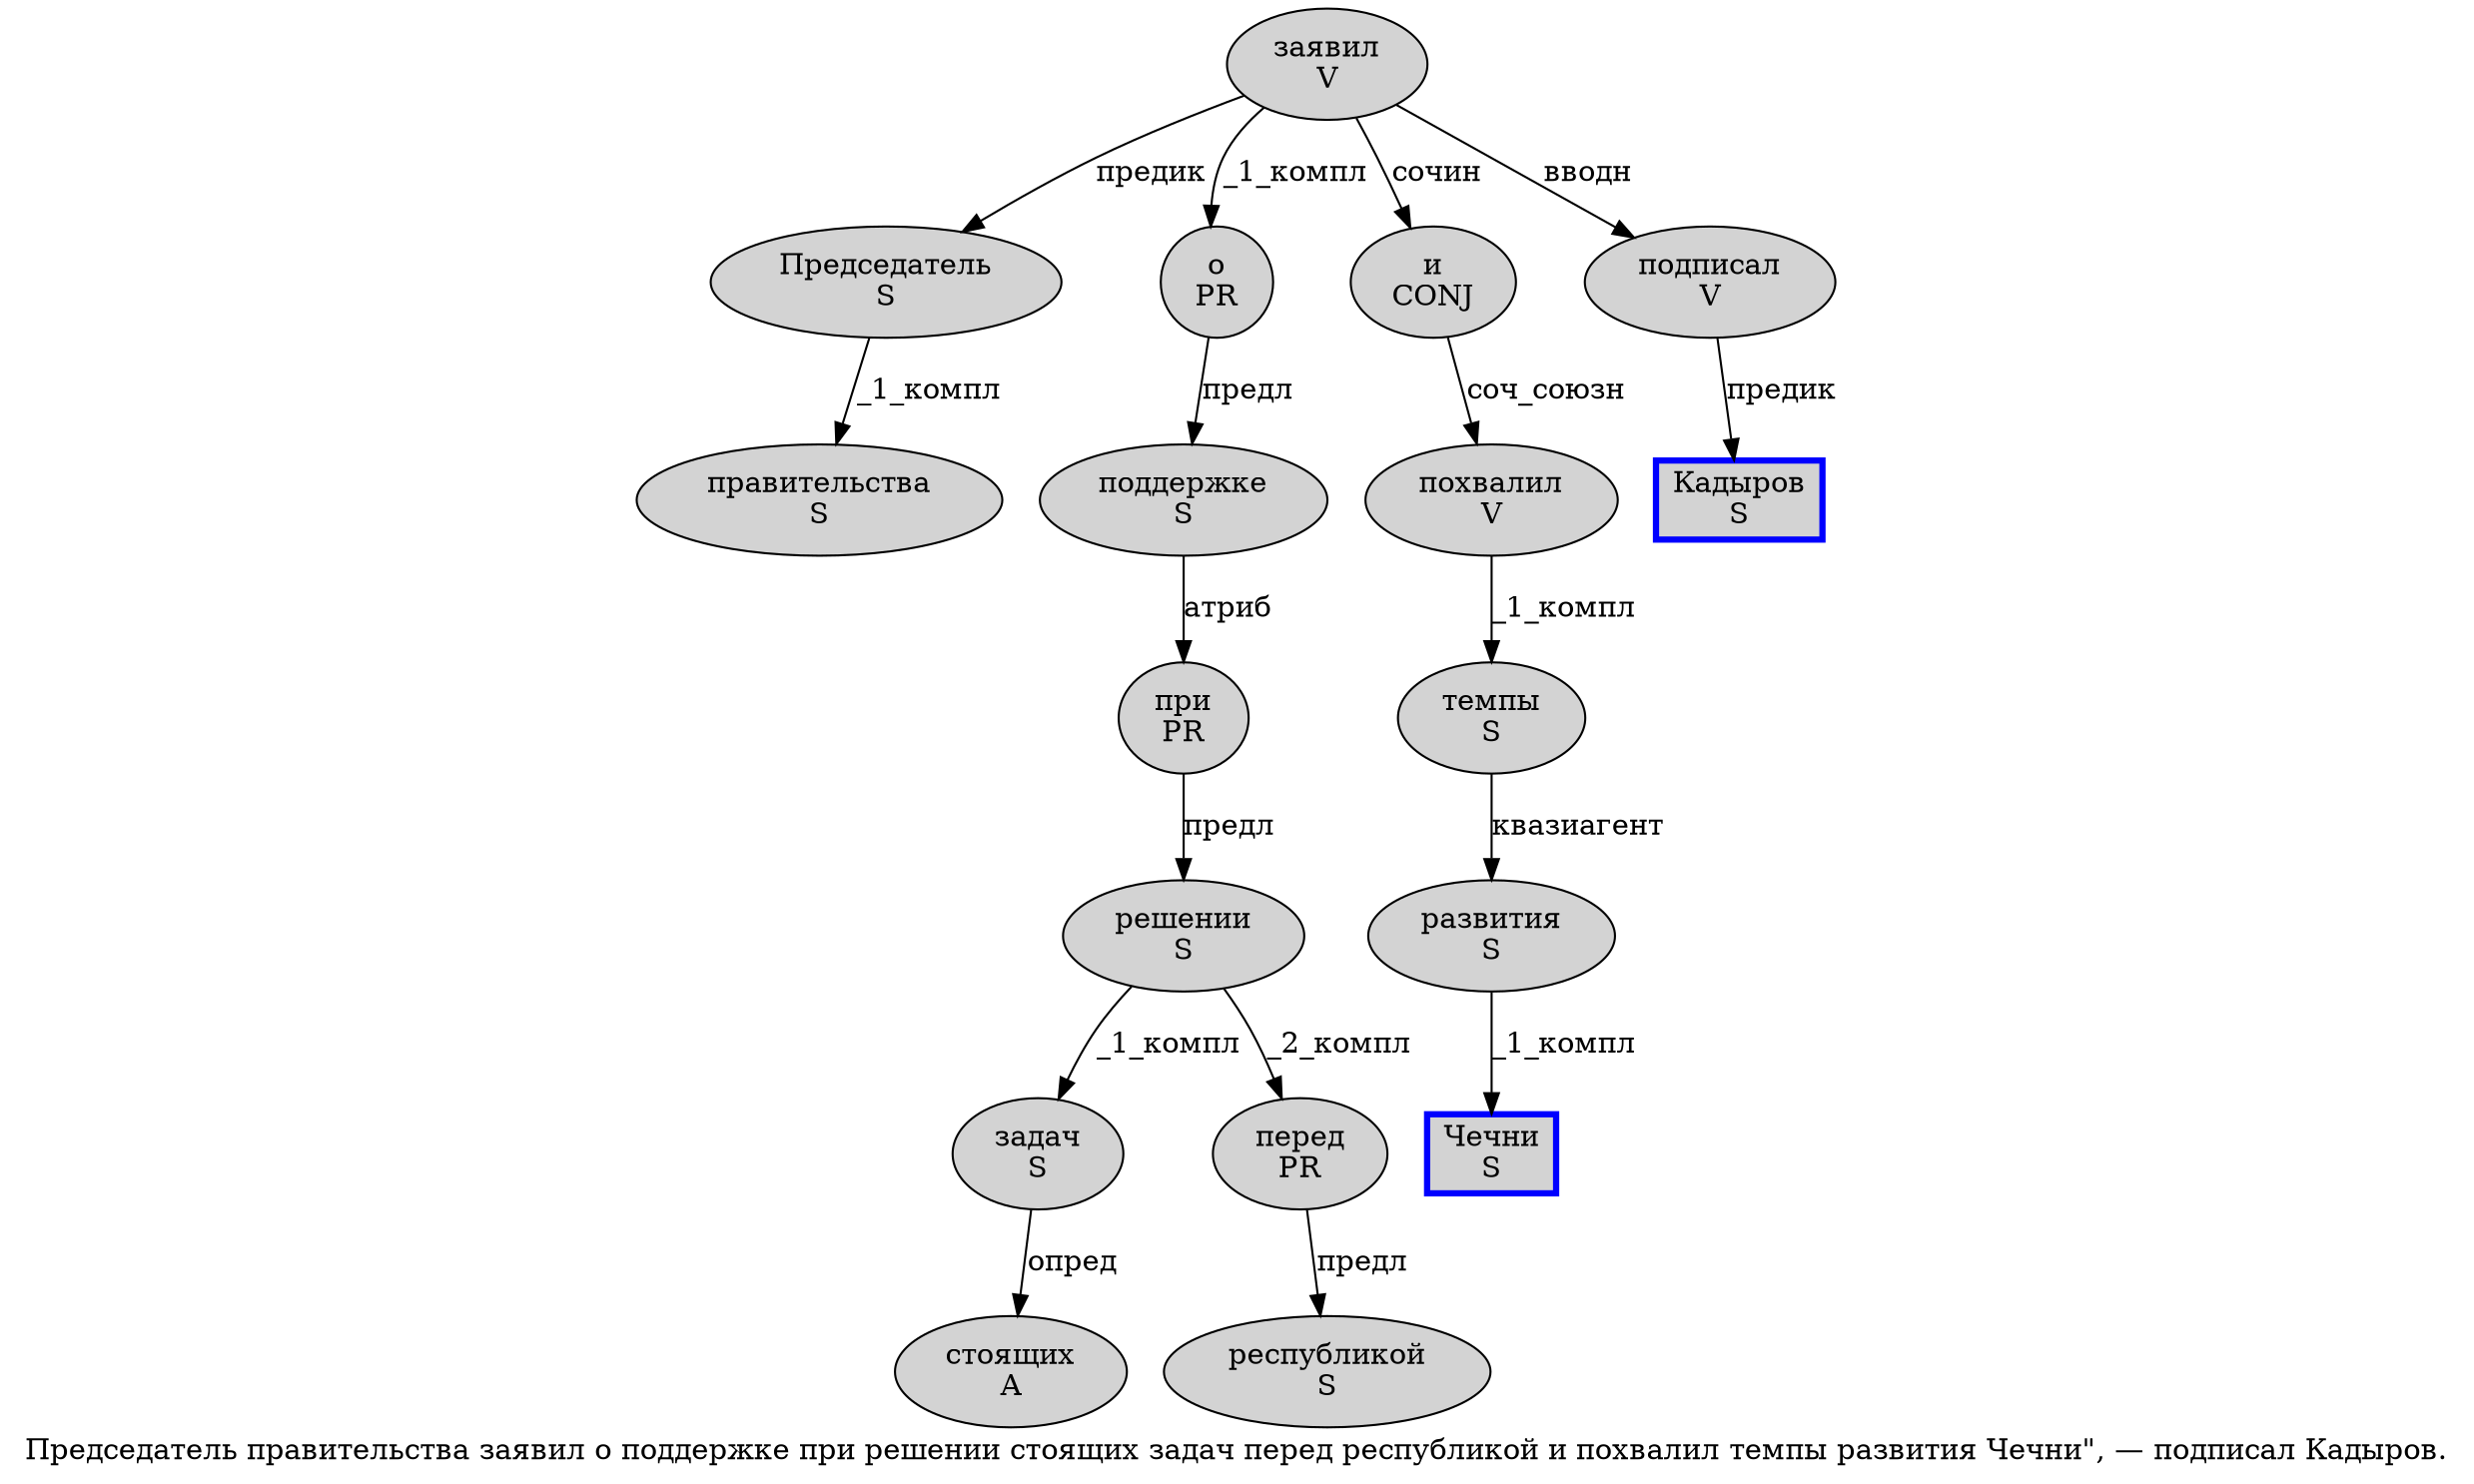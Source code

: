 digraph SENTENCE_349 {
	graph [label="Председатель правительства заявил о поддержке при решении стоящих задач перед республикой и похвалил темпы развития Чечни\", — подписал Кадыров."]
	node [style=filled]
		0 [label="Председатель
S" color="" fillcolor=lightgray penwidth=1 shape=ellipse]
		1 [label="правительства
S" color="" fillcolor=lightgray penwidth=1 shape=ellipse]
		2 [label="заявил
V" color="" fillcolor=lightgray penwidth=1 shape=ellipse]
		3 [label="о
PR" color="" fillcolor=lightgray penwidth=1 shape=ellipse]
		4 [label="поддержке
S" color="" fillcolor=lightgray penwidth=1 shape=ellipse]
		5 [label="при
PR" color="" fillcolor=lightgray penwidth=1 shape=ellipse]
		6 [label="решении
S" color="" fillcolor=lightgray penwidth=1 shape=ellipse]
		7 [label="стоящих
A" color="" fillcolor=lightgray penwidth=1 shape=ellipse]
		8 [label="задач
S" color="" fillcolor=lightgray penwidth=1 shape=ellipse]
		9 [label="перед
PR" color="" fillcolor=lightgray penwidth=1 shape=ellipse]
		10 [label="республикой
S" color="" fillcolor=lightgray penwidth=1 shape=ellipse]
		11 [label="и
CONJ" color="" fillcolor=lightgray penwidth=1 shape=ellipse]
		12 [label="похвалил
V" color="" fillcolor=lightgray penwidth=1 shape=ellipse]
		13 [label="темпы
S" color="" fillcolor=lightgray penwidth=1 shape=ellipse]
		14 [label="развития
S" color="" fillcolor=lightgray penwidth=1 shape=ellipse]
		15 [label="Чечни
S" color=blue fillcolor=lightgray penwidth=3 shape=box]
		19 [label="подписал
V" color="" fillcolor=lightgray penwidth=1 shape=ellipse]
		20 [label="Кадыров
S" color=blue fillcolor=lightgray penwidth=3 shape=box]
			8 -> 7 [label="опред"]
			14 -> 15 [label="_1_компл"]
			13 -> 14 [label="квазиагент"]
			3 -> 4 [label="предл"]
			5 -> 6 [label="предл"]
			0 -> 1 [label="_1_компл"]
			11 -> 12 [label="соч_союзн"]
			12 -> 13 [label="_1_компл"]
			4 -> 5 [label="атриб"]
			9 -> 10 [label="предл"]
			6 -> 8 [label="_1_компл"]
			6 -> 9 [label="_2_компл"]
			19 -> 20 [label="предик"]
			2 -> 0 [label="предик"]
			2 -> 3 [label="_1_компл"]
			2 -> 11 [label="сочин"]
			2 -> 19 [label="вводн"]
}
